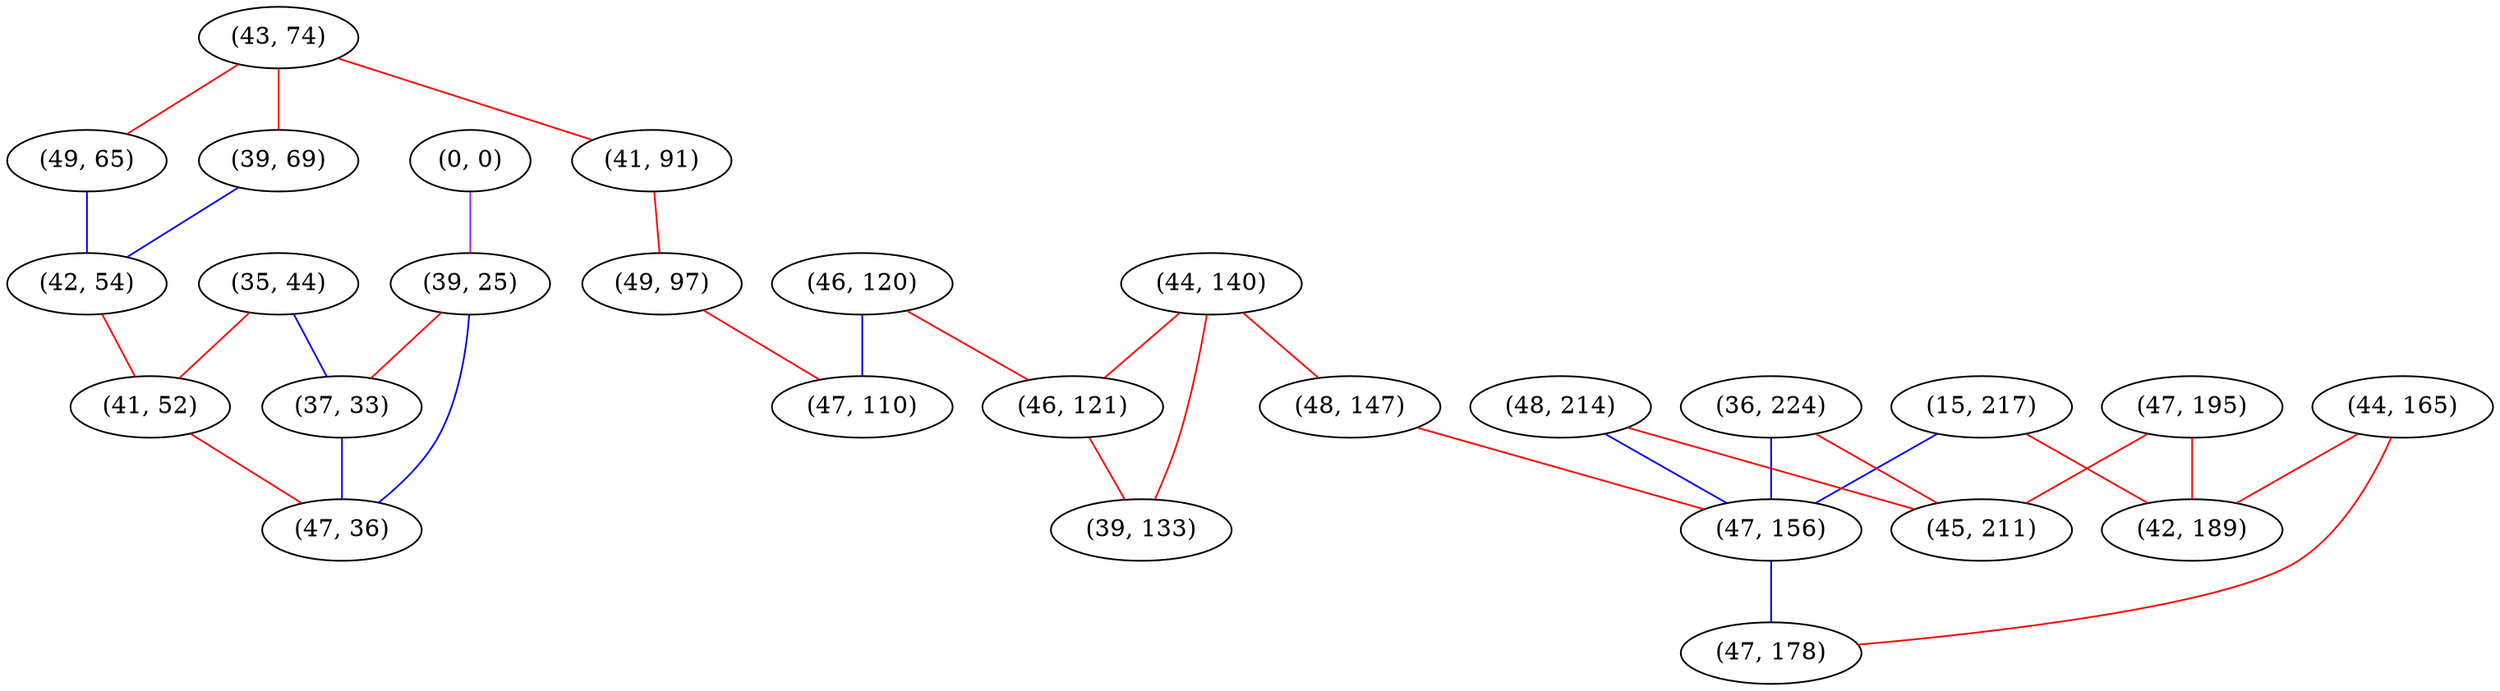 graph "" {
"(43, 74)";
"(15, 217)";
"(44, 165)";
"(48, 214)";
"(0, 0)";
"(36, 224)";
"(35, 44)";
"(47, 195)";
"(44, 140)";
"(49, 65)";
"(39, 25)";
"(39, 69)";
"(45, 211)";
"(42, 54)";
"(41, 91)";
"(41, 52)";
"(49, 97)";
"(46, 120)";
"(37, 33)";
"(47, 110)";
"(48, 147)";
"(47, 156)";
"(46, 121)";
"(39, 133)";
"(47, 178)";
"(47, 36)";
"(42, 189)";
"(43, 74)" -- "(39, 69)"  [color=red, key=0, weight=1];
"(43, 74)" -- "(49, 65)"  [color=red, key=0, weight=1];
"(43, 74)" -- "(41, 91)"  [color=red, key=0, weight=1];
"(15, 217)" -- "(47, 156)"  [color=blue, key=0, weight=3];
"(15, 217)" -- "(42, 189)"  [color=red, key=0, weight=1];
"(44, 165)" -- "(42, 189)"  [color=red, key=0, weight=1];
"(44, 165)" -- "(47, 178)"  [color=red, key=0, weight=1];
"(48, 214)" -- "(47, 156)"  [color=blue, key=0, weight=3];
"(48, 214)" -- "(45, 211)"  [color=red, key=0, weight=1];
"(0, 0)" -- "(39, 25)"  [color=purple, key=0, weight=4];
"(36, 224)" -- "(47, 156)"  [color=blue, key=0, weight=3];
"(36, 224)" -- "(45, 211)"  [color=red, key=0, weight=1];
"(35, 44)" -- "(37, 33)"  [color=blue, key=0, weight=3];
"(35, 44)" -- "(41, 52)"  [color=red, key=0, weight=1];
"(47, 195)" -- "(42, 189)"  [color=red, key=0, weight=1];
"(47, 195)" -- "(45, 211)"  [color=red, key=0, weight=1];
"(44, 140)" -- "(46, 121)"  [color=red, key=0, weight=1];
"(44, 140)" -- "(39, 133)"  [color=red, key=0, weight=1];
"(44, 140)" -- "(48, 147)"  [color=red, key=0, weight=1];
"(49, 65)" -- "(42, 54)"  [color=blue, key=0, weight=3];
"(39, 25)" -- "(47, 36)"  [color=blue, key=0, weight=3];
"(39, 25)" -- "(37, 33)"  [color=red, key=0, weight=1];
"(39, 69)" -- "(42, 54)"  [color=blue, key=0, weight=3];
"(42, 54)" -- "(41, 52)"  [color=red, key=0, weight=1];
"(41, 91)" -- "(49, 97)"  [color=red, key=0, weight=1];
"(41, 52)" -- "(47, 36)"  [color=red, key=0, weight=1];
"(49, 97)" -- "(47, 110)"  [color=red, key=0, weight=1];
"(46, 120)" -- "(46, 121)"  [color=red, key=0, weight=1];
"(46, 120)" -- "(47, 110)"  [color=blue, key=0, weight=3];
"(37, 33)" -- "(47, 36)"  [color=blue, key=0, weight=3];
"(48, 147)" -- "(47, 156)"  [color=red, key=0, weight=1];
"(47, 156)" -- "(47, 178)"  [color=blue, key=0, weight=3];
"(46, 121)" -- "(39, 133)"  [color=red, key=0, weight=1];
}
